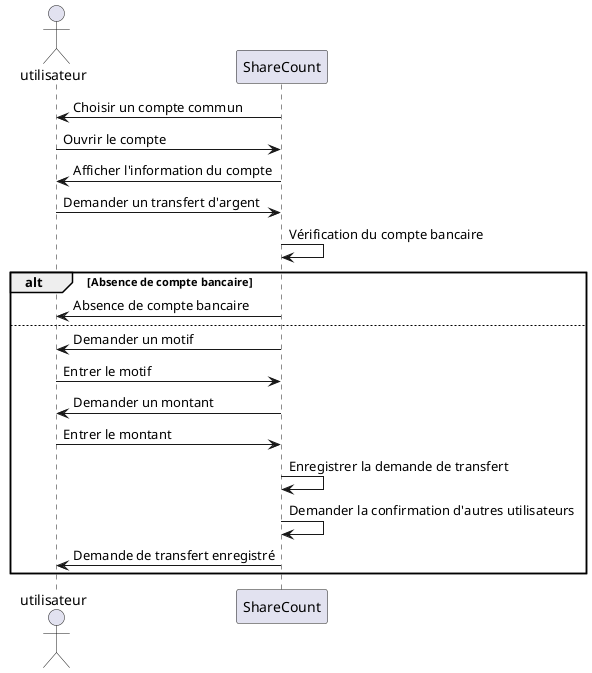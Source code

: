 @startuml  Transférer de l'argent sur son compte

actor utilisateur as u
participant ShareCount as sc

sc -> u : Choisir un compte commun
u -> sc : Ouvrir le compte
sc -> u : Afficher l'information du compte
u -> sc : Demander un transfert d'argent
sc -> sc : Vérification du compte bancaire

alt Absence de compte bancaire
sc -> u : Absence de compte bancaire
else

sc -> u : Demander un motif
u -> sc : Entrer le motif
sc -> u : Demander un montant
u -> sc : Entrer le montant
sc -> sc : Enregistrer la demande de transfert
sc -> sc : Demander la confirmation d'autres utilisateurs
sc -> u : Demande de transfert enregistré

end

@enduml